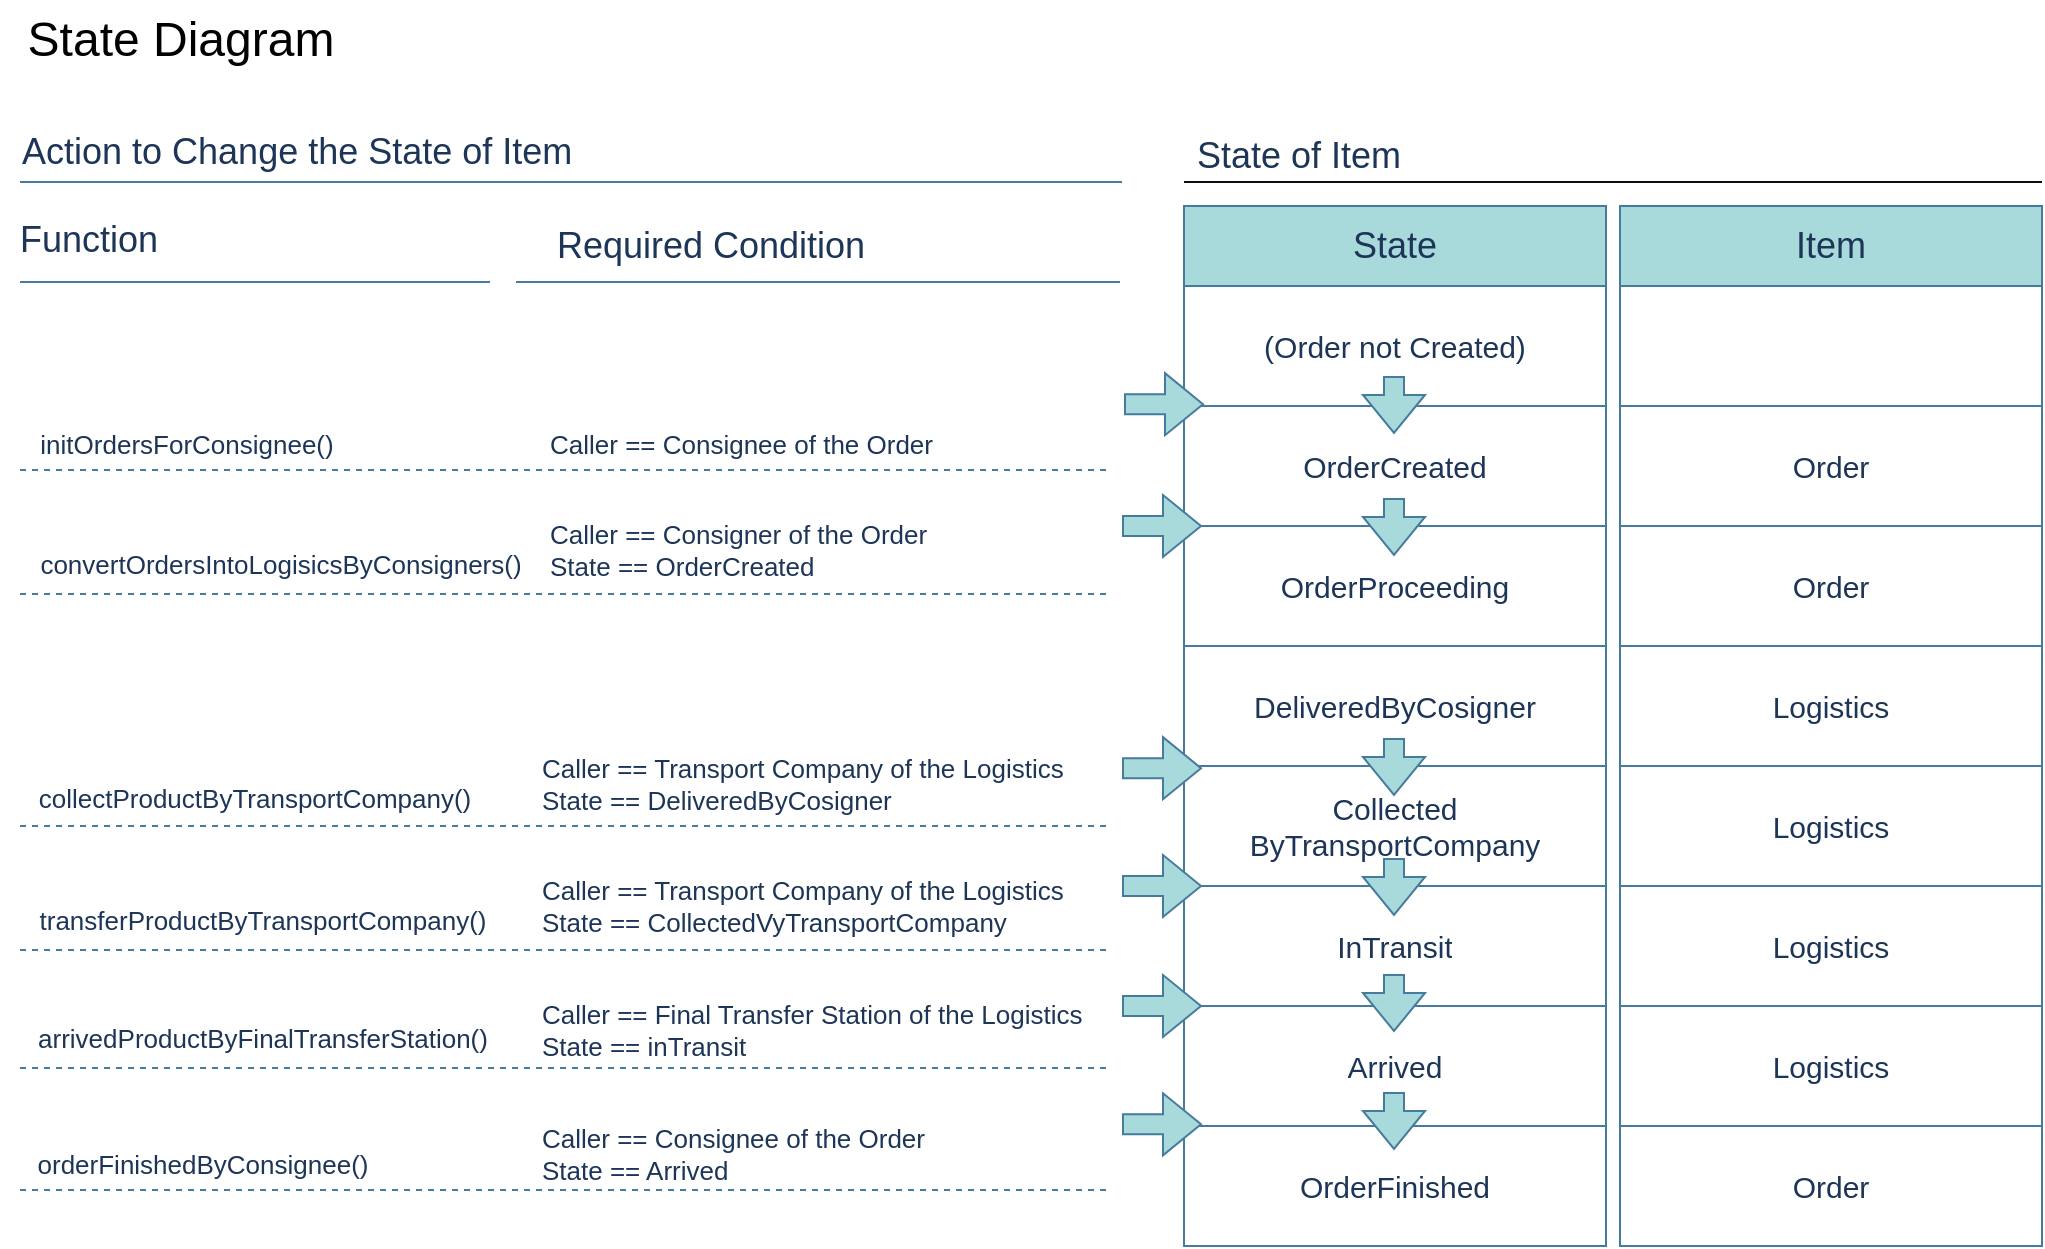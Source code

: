 <mxfile version="21.3.7" type="github">
  <diagram name="第 1 页" id="huAepPnncW1xGeGL0CtJ">
    <mxGraphModel dx="1272" dy="768" grid="0" gridSize="10" guides="1" tooltips="1" connect="1" arrows="1" fold="1" page="1" pageScale="1" pageWidth="1100" pageHeight="850" background="#ffffff" math="0" shadow="0">
      <root>
        <mxCell id="0" />
        <mxCell id="1" parent="0" />
        <mxCell id="AWEhoXxBnMVrFFx_qnBk-1" value="&lt;font style=&quot;font-weight: normal;&quot; color=&quot;#000000&quot;&gt;State Diagram&lt;/font&gt;" style="text;strokeColor=none;fillColor=none;html=1;fontSize=24;fontStyle=1;verticalAlign=middle;align=center;fontColor=#1D3557;rounded=1;labelBackgroundColor=none;" vertex="1" parent="1">
          <mxGeometry x="100" y="40" width="100" height="40" as="geometry" />
        </mxCell>
        <mxCell id="AWEhoXxBnMVrFFx_qnBk-3" value="&lt;font style=&quot;font-size: 18px;&quot;&gt;Action to Change the State of Item&lt;/font&gt;" style="text;html=1;align=left;verticalAlign=middle;resizable=0;points=[];autosize=1;strokeColor=none;fillColor=none;fontColor=#1D3557;" vertex="1" parent="1">
          <mxGeometry x="69" y="99" width="293" height="34" as="geometry" />
        </mxCell>
        <mxCell id="AWEhoXxBnMVrFFx_qnBk-4" value="" style="line;strokeWidth=1;align=left;verticalAlign=middle;spacingTop=-1;spacingLeft=3;spacingRight=3;rotatable=0;labelPosition=right;points=[];portConstraint=eastwest;strokeColor=#457B9D;fillColor=#457B9D;" vertex="1" parent="1">
          <mxGeometry x="70" y="127" width="551" height="8" as="geometry" />
        </mxCell>
        <mxCell id="AWEhoXxBnMVrFFx_qnBk-6" value="&lt;font style=&quot;font-size: 18px;&quot;&gt;Function&lt;/font&gt;" style="text;html=1;align=center;verticalAlign=middle;resizable=0;points=[];autosize=1;strokeColor=none;fillColor=none;fontColor=#1D3557;" vertex="1" parent="1">
          <mxGeometry x="60" y="143" width="87" height="34" as="geometry" />
        </mxCell>
        <mxCell id="AWEhoXxBnMVrFFx_qnBk-7" value="&lt;font style=&quot;font-size: 18px;&quot;&gt;Required Condition&lt;/font&gt;" style="text;html=1;align=center;verticalAlign=middle;resizable=0;points=[];autosize=1;strokeColor=none;fillColor=none;fontColor=#1D3557;" vertex="1" parent="1">
          <mxGeometry x="328.5" y="146" width="172" height="34" as="geometry" />
        </mxCell>
        <mxCell id="AWEhoXxBnMVrFFx_qnBk-9" value="" style="line;strokeWidth=1;align=left;verticalAlign=middle;spacingTop=-1;spacingLeft=3;spacingRight=3;rotatable=0;labelPosition=right;points=[];portConstraint=eastwest;strokeColor=#457B9D;fillColor=#457B9D;" vertex="1" parent="1">
          <mxGeometry x="70" y="177" width="235" height="8" as="geometry" />
        </mxCell>
        <mxCell id="AWEhoXxBnMVrFFx_qnBk-10" value="" style="line;strokeWidth=1;align=left;verticalAlign=middle;spacingTop=-1;spacingLeft=3;spacingRight=3;rotatable=0;labelPosition=right;points=[];portConstraint=eastwest;strokeColor=#457B9D;" vertex="1" parent="1">
          <mxGeometry x="318" y="177" width="302" height="8" as="geometry" />
        </mxCell>
        <mxCell id="AWEhoXxBnMVrFFx_qnBk-11" value="" style="line;strokeWidth=1;align=left;verticalAlign=middle;spacingTop=-1;spacingLeft=3;spacingRight=3;rotatable=0;labelPosition=right;points=[];portConstraint=eastwest;strokeColor=#0d0d0d;" vertex="1" parent="1">
          <mxGeometry x="652" y="127" width="429" height="8" as="geometry" />
        </mxCell>
        <mxCell id="AWEhoXxBnMVrFFx_qnBk-12" value="&lt;span style=&quot;font-size: 18px;&quot;&gt;State of Item&lt;/span&gt;" style="text;html=1;align=center;verticalAlign=middle;resizable=0;points=[];autosize=1;strokeColor=none;fillColor=none;fontColor=#1D3557;" vertex="1" parent="1">
          <mxGeometry x="649" y="101" width="120" height="34" as="geometry" />
        </mxCell>
        <mxCell id="AWEhoXxBnMVrFFx_qnBk-27" value="&lt;font style=&quot;font-size: 18px;&quot;&gt;State&lt;/font&gt;" style="swimlane;fontStyle=0;childLayout=stackLayout;horizontal=1;startSize=40;horizontalStack=0;resizeParent=1;resizeParentMax=0;resizeLast=0;collapsible=1;marginBottom=0;whiteSpace=wrap;html=1;strokeColor=#457B9D;fontColor=#1D3557;fillColor=#A8DADC;" vertex="1" parent="1">
          <mxGeometry x="652" y="143" width="211" height="520" as="geometry" />
        </mxCell>
        <mxCell id="AWEhoXxBnMVrFFx_qnBk-50" value="&lt;font style=&quot;font-size: 15px;&quot;&gt;(Order not Created)&lt;/font&gt;" style="text;strokeColor=#457B9D;fillColor=none;align=center;verticalAlign=middle;spacingLeft=4;spacingRight=4;overflow=hidden;points=[[0,0.5],[1,0.5]];portConstraint=eastwest;rotatable=0;whiteSpace=wrap;html=1;fontColor=#1D3557;" vertex="1" parent="AWEhoXxBnMVrFFx_qnBk-27">
          <mxGeometry y="40" width="211" height="60" as="geometry" />
        </mxCell>
        <mxCell id="AWEhoXxBnMVrFFx_qnBk-54" value="&lt;font style=&quot;font-size: 15px;&quot;&gt;OrderCreated&lt;/font&gt;" style="text;strokeColor=#457B9D;fillColor=none;align=center;verticalAlign=middle;spacingLeft=4;spacingRight=4;overflow=hidden;points=[[0,0.5],[1,0.5]];portConstraint=eastwest;rotatable=0;whiteSpace=wrap;html=1;fontColor=#1D3557;" vertex="1" parent="AWEhoXxBnMVrFFx_qnBk-27">
          <mxGeometry y="100" width="211" height="60" as="geometry" />
        </mxCell>
        <mxCell id="AWEhoXxBnMVrFFx_qnBk-78" value="" style="shape=flexArrow;endArrow=classic;html=1;rounded=0;strokeColor=#457B9D;fontColor=#1D3557;fillColor=#A8DADC;" edge="1" parent="AWEhoXxBnMVrFFx_qnBk-27">
          <mxGeometry width="50" height="50" relative="1" as="geometry">
            <mxPoint x="105" y="146" as="sourcePoint" />
            <mxPoint x="105" y="175" as="targetPoint" />
          </mxGeometry>
        </mxCell>
        <mxCell id="AWEhoXxBnMVrFFx_qnBk-61" value="&lt;font style=&quot;font-size: 15px;&quot;&gt;OrderProceeding&lt;/font&gt;" style="text;strokeColor=none;fillColor=none;align=center;verticalAlign=middle;spacingLeft=4;spacingRight=4;overflow=hidden;points=[[0,0.5],[1,0.5]];portConstraint=eastwest;rotatable=0;whiteSpace=wrap;html=1;fontColor=#1D3557;" vertex="1" parent="AWEhoXxBnMVrFFx_qnBk-27">
          <mxGeometry y="160" width="211" height="60" as="geometry" />
        </mxCell>
        <mxCell id="AWEhoXxBnMVrFFx_qnBk-60" value="&lt;font style=&quot;font-size: 15px;&quot;&gt;DeliveredByCosigner&lt;/font&gt;" style="text;strokeColor=#457B9D;fillColor=none;align=center;verticalAlign=middle;spacingLeft=4;spacingRight=4;overflow=hidden;points=[[0,0.5],[1,0.5]];portConstraint=eastwest;rotatable=0;whiteSpace=wrap;html=1;fontColor=#1D3557;" vertex="1" parent="AWEhoXxBnMVrFFx_qnBk-27">
          <mxGeometry y="220" width="211" height="60" as="geometry" />
        </mxCell>
        <mxCell id="AWEhoXxBnMVrFFx_qnBk-59" value="&lt;font style=&quot;font-size: 15px;&quot;&gt;Collected&lt;br&gt;ByTransportCompany&lt;/font&gt;" style="text;strokeColor=#457B9D;fillColor=none;align=center;verticalAlign=middle;spacingLeft=4;spacingRight=4;overflow=hidden;points=[[0,0.5],[1,0.5]];portConstraint=eastwest;rotatable=0;whiteSpace=wrap;html=1;fontColor=#1D3557;" vertex="1" parent="AWEhoXxBnMVrFFx_qnBk-27">
          <mxGeometry y="280" width="211" height="60" as="geometry" />
        </mxCell>
        <mxCell id="AWEhoXxBnMVrFFx_qnBk-58" value="&lt;font style=&quot;font-size: 15px;&quot;&gt;InTransit&lt;/font&gt;" style="text;strokeColor=#457B9D;fillColor=none;align=center;verticalAlign=middle;spacingLeft=4;spacingRight=4;overflow=hidden;points=[[0,0.5],[1,0.5]];portConstraint=eastwest;rotatable=0;whiteSpace=wrap;html=1;fontColor=#1D3557;" vertex="1" parent="AWEhoXxBnMVrFFx_qnBk-27">
          <mxGeometry y="340" width="211" height="60" as="geometry" />
        </mxCell>
        <mxCell id="AWEhoXxBnMVrFFx_qnBk-57" value="&lt;font style=&quot;font-size: 15px;&quot;&gt;Arrived&lt;/font&gt;" style="text;strokeColor=#457B9D;fillColor=none;align=center;verticalAlign=middle;spacingLeft=4;spacingRight=4;overflow=hidden;points=[[0,0.5],[1,0.5]];portConstraint=eastwest;rotatable=0;whiteSpace=wrap;html=1;fontColor=#1D3557;" vertex="1" parent="AWEhoXxBnMVrFFx_qnBk-27">
          <mxGeometry y="400" width="211" height="60" as="geometry" />
        </mxCell>
        <mxCell id="AWEhoXxBnMVrFFx_qnBk-81" value="&lt;font style=&quot;font-size: 15px;&quot;&gt;OrderFinished&lt;/font&gt;" style="text;strokeColor=#457B9D;fillColor=none;align=center;verticalAlign=middle;spacingLeft=4;spacingRight=4;overflow=hidden;points=[[0,0.5],[1,0.5]];portConstraint=eastwest;rotatable=0;whiteSpace=wrap;html=1;fontColor=#1D3557;" vertex="1" parent="AWEhoXxBnMVrFFx_qnBk-27">
          <mxGeometry y="460" width="211" height="60" as="geometry" />
        </mxCell>
        <mxCell id="AWEhoXxBnMVrFFx_qnBk-72" value="" style="shape=flexArrow;endArrow=classic;html=1;rounded=0;strokeColor=#457B9D;fontColor=#1D3557;fillColor=#A8DADC;" edge="1" parent="AWEhoXxBnMVrFFx_qnBk-27">
          <mxGeometry width="50" height="50" relative="1" as="geometry">
            <mxPoint x="105" y="384" as="sourcePoint" />
            <mxPoint x="105" y="413" as="targetPoint" />
          </mxGeometry>
        </mxCell>
        <mxCell id="AWEhoXxBnMVrFFx_qnBk-76" value="" style="shape=flexArrow;endArrow=classic;html=1;rounded=0;strokeColor=#457B9D;fontColor=#1D3557;fillColor=#A8DADC;" edge="1" parent="AWEhoXxBnMVrFFx_qnBk-27">
          <mxGeometry width="50" height="50" relative="1" as="geometry">
            <mxPoint x="105" y="326" as="sourcePoint" />
            <mxPoint x="105" y="355" as="targetPoint" />
          </mxGeometry>
        </mxCell>
        <mxCell id="AWEhoXxBnMVrFFx_qnBk-75" value="" style="shape=flexArrow;endArrow=classic;html=1;rounded=0;strokeColor=#457B9D;fontColor=#1D3557;fillColor=#A8DADC;" edge="1" parent="AWEhoXxBnMVrFFx_qnBk-27">
          <mxGeometry width="50" height="50" relative="1" as="geometry">
            <mxPoint x="105" y="266" as="sourcePoint" />
            <mxPoint x="105" y="295" as="targetPoint" />
          </mxGeometry>
        </mxCell>
        <mxCell id="AWEhoXxBnMVrFFx_qnBk-77" value="" style="shape=flexArrow;endArrow=classic;html=1;rounded=0;strokeColor=#457B9D;fontColor=#1D3557;fillColor=#A8DADC;" edge="1" parent="AWEhoXxBnMVrFFx_qnBk-27">
          <mxGeometry width="50" height="50" relative="1" as="geometry">
            <mxPoint x="105" y="85" as="sourcePoint" />
            <mxPoint x="105" y="114" as="targetPoint" />
          </mxGeometry>
        </mxCell>
        <mxCell id="AWEhoXxBnMVrFFx_qnBk-82" value="" style="shape=flexArrow;endArrow=classic;html=1;rounded=0;strokeColor=#457B9D;fontColor=#1D3557;fillColor=#A8DADC;" edge="1" parent="AWEhoXxBnMVrFFx_qnBk-27">
          <mxGeometry width="50" height="50" relative="1" as="geometry">
            <mxPoint x="105" y="443" as="sourcePoint" />
            <mxPoint x="105" y="472" as="targetPoint" />
          </mxGeometry>
        </mxCell>
        <mxCell id="AWEhoXxBnMVrFFx_qnBk-87" value="" style="shape=flexArrow;endArrow=classic;html=1;rounded=0;strokeColor=#457B9D;fontColor=#1D3557;fillColor=#A8DADC;" edge="1" parent="AWEhoXxBnMVrFFx_qnBk-27">
          <mxGeometry width="50" height="50" relative="1" as="geometry">
            <mxPoint x="-30" y="99.09" as="sourcePoint" />
            <mxPoint x="10" y="99.09" as="targetPoint" />
          </mxGeometry>
        </mxCell>
        <mxCell id="AWEhoXxBnMVrFFx_qnBk-38" value="&lt;font style=&quot;font-size: 18px;&quot;&gt;Item&lt;/font&gt;" style="swimlane;fontStyle=0;childLayout=stackLayout;horizontal=1;startSize=40;horizontalStack=0;resizeParent=1;resizeParentMax=0;resizeLast=0;collapsible=1;marginBottom=0;whiteSpace=wrap;html=1;strokeColor=#457B9D;fontColor=#1D3557;fillColor=#A8DADC;" vertex="1" parent="1">
          <mxGeometry x="870" y="143" width="211" height="520" as="geometry" />
        </mxCell>
        <mxCell id="AWEhoXxBnMVrFFx_qnBk-65" value="" style="text;strokeColor=#457B9D;fillColor=none;align=center;verticalAlign=middle;spacingLeft=4;spacingRight=4;overflow=hidden;points=[[0,0.5],[1,0.5]];portConstraint=eastwest;rotatable=0;whiteSpace=wrap;html=1;fontColor=#1D3557;" vertex="1" parent="AWEhoXxBnMVrFFx_qnBk-38">
          <mxGeometry y="40" width="211" height="60" as="geometry" />
        </mxCell>
        <mxCell id="AWEhoXxBnMVrFFx_qnBk-71" value="&lt;font style=&quot;font-size: 15px;&quot;&gt;Order&lt;/font&gt;" style="text;strokeColor=#457B9D;fillColor=none;align=center;verticalAlign=middle;spacingLeft=4;spacingRight=4;overflow=hidden;points=[[0,0.5],[1,0.5]];portConstraint=eastwest;rotatable=0;whiteSpace=wrap;html=1;fontColor=#1D3557;" vertex="1" parent="AWEhoXxBnMVrFFx_qnBk-38">
          <mxGeometry y="100" width="211" height="60" as="geometry" />
        </mxCell>
        <mxCell id="AWEhoXxBnMVrFFx_qnBk-70" value="&lt;font style=&quot;font-size: 15px;&quot;&gt;Order&lt;/font&gt;" style="text;strokeColor=#457B9D;fillColor=none;align=center;verticalAlign=middle;spacingLeft=4;spacingRight=4;overflow=hidden;points=[[0,0.5],[1,0.5]];portConstraint=eastwest;rotatable=0;whiteSpace=wrap;html=1;fontColor=#1D3557;" vertex="1" parent="AWEhoXxBnMVrFFx_qnBk-38">
          <mxGeometry y="160" width="211" height="60" as="geometry" />
        </mxCell>
        <mxCell id="AWEhoXxBnMVrFFx_qnBk-69" value="&lt;font style=&quot;font-size: 15px;&quot;&gt;Logistics&lt;/font&gt;" style="text;strokeColor=#457B9D;fillColor=none;align=center;verticalAlign=middle;spacingLeft=4;spacingRight=4;overflow=hidden;points=[[0,0.5],[1,0.5]];portConstraint=eastwest;rotatable=0;whiteSpace=wrap;html=1;fontColor=#1D3557;" vertex="1" parent="AWEhoXxBnMVrFFx_qnBk-38">
          <mxGeometry y="220" width="211" height="60" as="geometry" />
        </mxCell>
        <mxCell id="AWEhoXxBnMVrFFx_qnBk-68" value="&lt;font style=&quot;font-size: 15px;&quot;&gt;Logistics&lt;/font&gt;" style="text;strokeColor=#457B9D;fillColor=none;align=center;verticalAlign=middle;spacingLeft=4;spacingRight=4;overflow=hidden;points=[[0,0.5],[1,0.5]];portConstraint=eastwest;rotatable=0;whiteSpace=wrap;html=1;fontColor=#1D3557;" vertex="1" parent="AWEhoXxBnMVrFFx_qnBk-38">
          <mxGeometry y="280" width="211" height="60" as="geometry" />
        </mxCell>
        <mxCell id="AWEhoXxBnMVrFFx_qnBk-67" value="&lt;font style=&quot;font-size: 15px;&quot;&gt;Logistics&lt;/font&gt;" style="text;strokeColor=#457B9D;fillColor=none;align=center;verticalAlign=middle;spacingLeft=4;spacingRight=4;overflow=hidden;points=[[0,0.5],[1,0.5]];portConstraint=eastwest;rotatable=0;whiteSpace=wrap;html=1;fontColor=#1D3557;" vertex="1" parent="AWEhoXxBnMVrFFx_qnBk-38">
          <mxGeometry y="340" width="211" height="60" as="geometry" />
        </mxCell>
        <mxCell id="AWEhoXxBnMVrFFx_qnBk-66" value="&lt;font style=&quot;font-size: 15px;&quot;&gt;Logistics&lt;/font&gt;" style="text;strokeColor=#457B9D;fillColor=none;align=center;verticalAlign=middle;spacingLeft=4;spacingRight=4;overflow=hidden;points=[[0,0.5],[1,0.5]];portConstraint=eastwest;rotatable=0;whiteSpace=wrap;html=1;fontColor=#1D3557;" vertex="1" parent="AWEhoXxBnMVrFFx_qnBk-38">
          <mxGeometry y="400" width="211" height="60" as="geometry" />
        </mxCell>
        <mxCell id="AWEhoXxBnMVrFFx_qnBk-83" value="&lt;font style=&quot;font-size: 15px;&quot;&gt;Order&lt;/font&gt;" style="text;strokeColor=#457B9D;fillColor=none;align=center;verticalAlign=middle;spacingLeft=4;spacingRight=4;overflow=hidden;points=[[0,0.5],[1,0.5]];portConstraint=eastwest;rotatable=0;whiteSpace=wrap;html=1;fontColor=#1D3557;" vertex="1" parent="AWEhoXxBnMVrFFx_qnBk-38">
          <mxGeometry y="460" width="211" height="60" as="geometry" />
        </mxCell>
        <mxCell id="AWEhoXxBnMVrFFx_qnBk-85" value="" style="shape=flexArrow;endArrow=classic;html=1;rounded=0;strokeColor=#457B9D;fontColor=#1D3557;fillColor=#A8DADC;" edge="1" parent="1">
          <mxGeometry width="50" height="50" relative="1" as="geometry">
            <mxPoint x="621" y="303" as="sourcePoint" />
            <mxPoint x="661" y="303" as="targetPoint" />
          </mxGeometry>
        </mxCell>
        <mxCell id="AWEhoXxBnMVrFFx_qnBk-90" value="" style="shape=flexArrow;endArrow=classic;html=1;rounded=0;strokeColor=#457B9D;fontColor=#1D3557;fillColor=#A8DADC;" edge="1" parent="1">
          <mxGeometry width="50" height="50" relative="1" as="geometry">
            <mxPoint x="621" y="483" as="sourcePoint" />
            <mxPoint x="661" y="483" as="targetPoint" />
          </mxGeometry>
        </mxCell>
        <mxCell id="AWEhoXxBnMVrFFx_qnBk-91" value="" style="shape=flexArrow;endArrow=classic;html=1;rounded=0;strokeColor=#457B9D;fontColor=#1D3557;fillColor=#A8DADC;" edge="1" parent="1">
          <mxGeometry width="50" height="50" relative="1" as="geometry">
            <mxPoint x="621" y="424.09" as="sourcePoint" />
            <mxPoint x="661" y="424.09" as="targetPoint" />
          </mxGeometry>
        </mxCell>
        <mxCell id="AWEhoXxBnMVrFFx_qnBk-89" value="" style="shape=flexArrow;endArrow=classic;html=1;rounded=0;strokeColor=#457B9D;fontColor=#1D3557;fillColor=#A8DADC;" edge="1" parent="1">
          <mxGeometry width="50" height="50" relative="1" as="geometry">
            <mxPoint x="621" y="543" as="sourcePoint" />
            <mxPoint x="661" y="543" as="targetPoint" />
          </mxGeometry>
        </mxCell>
        <mxCell id="AWEhoXxBnMVrFFx_qnBk-88" value="" style="shape=flexArrow;endArrow=classic;html=1;rounded=0;strokeColor=#457B9D;fontColor=#1D3557;fillColor=#A8DADC;" edge="1" parent="1">
          <mxGeometry width="50" height="50" relative="1" as="geometry">
            <mxPoint x="621" y="602.17" as="sourcePoint" />
            <mxPoint x="661" y="602.17" as="targetPoint" />
          </mxGeometry>
        </mxCell>
        <mxCell id="AWEhoXxBnMVrFFx_qnBk-92" value="" style="endArrow=none;dashed=1;html=1;rounded=0;strokeColor=#457B9D;fontColor=#1D3557;fillColor=#A8DADC;" edge="1" parent="1">
          <mxGeometry width="50" height="50" relative="1" as="geometry">
            <mxPoint x="70" y="275" as="sourcePoint" />
            <mxPoint x="615" y="275" as="targetPoint" />
          </mxGeometry>
        </mxCell>
        <mxCell id="AWEhoXxBnMVrFFx_qnBk-93" value="" style="endArrow=none;dashed=1;html=1;rounded=0;strokeColor=#457B9D;fontColor=#1D3557;fillColor=#A8DADC;" edge="1" parent="1">
          <mxGeometry width="50" height="50" relative="1" as="geometry">
            <mxPoint x="70" y="337" as="sourcePoint" />
            <mxPoint x="615" y="337" as="targetPoint" />
          </mxGeometry>
        </mxCell>
        <mxCell id="AWEhoXxBnMVrFFx_qnBk-95" value="" style="endArrow=none;dashed=1;html=1;rounded=0;strokeColor=#457B9D;fontColor=#1D3557;fillColor=#A8DADC;" edge="1" parent="1">
          <mxGeometry width="50" height="50" relative="1" as="geometry">
            <mxPoint x="70" y="453" as="sourcePoint" />
            <mxPoint x="615" y="453" as="targetPoint" />
          </mxGeometry>
        </mxCell>
        <mxCell id="AWEhoXxBnMVrFFx_qnBk-96" value="" style="endArrow=none;dashed=1;html=1;rounded=0;strokeColor=#457B9D;fontColor=#1D3557;fillColor=#A8DADC;" edge="1" parent="1">
          <mxGeometry width="50" height="50" relative="1" as="geometry">
            <mxPoint x="70" y="515" as="sourcePoint" />
            <mxPoint x="615" y="515" as="targetPoint" />
          </mxGeometry>
        </mxCell>
        <mxCell id="AWEhoXxBnMVrFFx_qnBk-97" value="" style="endArrow=none;dashed=1;html=1;rounded=0;strokeColor=#457B9D;fontColor=#1D3557;fillColor=#A8DADC;" edge="1" parent="1">
          <mxGeometry width="50" height="50" relative="1" as="geometry">
            <mxPoint x="70" y="574" as="sourcePoint" />
            <mxPoint x="615" y="574" as="targetPoint" />
          </mxGeometry>
        </mxCell>
        <mxCell id="AWEhoXxBnMVrFFx_qnBk-98" value="" style="endArrow=none;dashed=1;html=1;rounded=0;strokeColor=#457B9D;fontColor=#1D3557;fillColor=#A8DADC;" edge="1" parent="1">
          <mxGeometry width="50" height="50" relative="1" as="geometry">
            <mxPoint x="70" y="635" as="sourcePoint" />
            <mxPoint x="615" y="635" as="targetPoint" />
          </mxGeometry>
        </mxCell>
        <mxCell id="AWEhoXxBnMVrFFx_qnBk-99" value="&lt;font style=&quot;font-size: 13px;&quot;&gt;initOrdersForConsignee()&lt;/font&gt;" style="text;html=1;align=center;verticalAlign=middle;resizable=0;points=[];autosize=1;strokeColor=none;fillColor=none;fontColor=#1D3557;" vertex="1" parent="1">
          <mxGeometry x="70" y="248" width="165" height="28" as="geometry" />
        </mxCell>
        <mxCell id="AWEhoXxBnMVrFFx_qnBk-100" value="&lt;font style=&quot;font-size: 13px;&quot;&gt;convertOrdersIntoLogisicsByConsigners()&lt;/font&gt;" style="text;html=1;align=center;verticalAlign=middle;resizable=0;points=[];autosize=1;strokeColor=none;fillColor=none;fontColor=#1D3557;" vertex="1" parent="1">
          <mxGeometry x="70" y="308" width="259" height="28" as="geometry" />
        </mxCell>
        <mxCell id="AWEhoXxBnMVrFFx_qnBk-101" value="&lt;font style=&quot;font-size: 13px;&quot;&gt;collectProductByTransportCompany()&lt;/font&gt;" style="text;html=1;align=center;verticalAlign=middle;resizable=0;points=[];autosize=1;strokeColor=none;fillColor=none;fontColor=#1D3557;" vertex="1" parent="1">
          <mxGeometry x="70" y="425" width="234" height="28" as="geometry" />
        </mxCell>
        <mxCell id="AWEhoXxBnMVrFFx_qnBk-102" value="&lt;font style=&quot;font-size: 13px;&quot;&gt;transferProductByTransportCompany()&lt;/font&gt;" style="text;html=1;align=center;verticalAlign=middle;resizable=0;points=[];autosize=1;strokeColor=none;fillColor=none;fontColor=#1D3557;" vertex="1" parent="1">
          <mxGeometry x="70" y="486" width="241" height="28" as="geometry" />
        </mxCell>
        <mxCell id="AWEhoXxBnMVrFFx_qnBk-103" value="&lt;font style=&quot;font-size: 13px;&quot;&gt;arrivedProductByFinalTransferStation()&lt;/font&gt;" style="text;html=1;align=center;verticalAlign=middle;resizable=0;points=[];autosize=1;strokeColor=none;fillColor=none;fontColor=#1D3557;" vertex="1" parent="1">
          <mxGeometry x="69" y="545" width="243" height="28" as="geometry" />
        </mxCell>
        <mxCell id="AWEhoXxBnMVrFFx_qnBk-104" value="&lt;font style=&quot;font-size: 13px;&quot;&gt;orderFinishedByConsignee()&lt;/font&gt;" style="text;html=1;align=center;verticalAlign=middle;resizable=0;points=[];autosize=1;strokeColor=none;fillColor=none;fontColor=#1D3557;" vertex="1" parent="1">
          <mxGeometry x="69" y="608" width="183" height="28" as="geometry" />
        </mxCell>
        <mxCell id="AWEhoXxBnMVrFFx_qnBk-106" value="&lt;font style=&quot;font-size: 13px;&quot;&gt;Caller == Consignee of the Order&lt;/font&gt;" style="text;html=1;align=left;verticalAlign=middle;resizable=0;points=[];autosize=1;strokeColor=none;fillColor=none;fontColor=#1D3557;" vertex="1" parent="1">
          <mxGeometry x="333" y="248" width="210" height="28" as="geometry" />
        </mxCell>
        <mxCell id="AWEhoXxBnMVrFFx_qnBk-107" value="&lt;font style=&quot;font-size: 13px;&quot;&gt;Caller == Consigner of the Order&lt;br&gt;State == OrderCreated&amp;nbsp;&lt;/font&gt;" style="text;html=1;align=left;verticalAlign=middle;resizable=0;points=[];autosize=1;strokeColor=none;fillColor=none;fontColor=#1D3557;" vertex="1" parent="1">
          <mxGeometry x="333" y="293" width="207" height="43" as="geometry" />
        </mxCell>
        <mxCell id="AWEhoXxBnMVrFFx_qnBk-108" value="&lt;font style=&quot;font-size: 13px;&quot;&gt;Caller == Transport Company of the Logistics&lt;br&gt;State == DeliveredByCosigner&lt;/font&gt;" style="text;html=1;align=left;verticalAlign=middle;resizable=0;points=[];autosize=1;strokeColor=none;fillColor=none;fontColor=#1D3557;" vertex="1" parent="1">
          <mxGeometry x="329" y="410" width="279" height="43" as="geometry" />
        </mxCell>
        <mxCell id="AWEhoXxBnMVrFFx_qnBk-109" value="&lt;font style=&quot;font-size: 13px;&quot;&gt;Caller == Transport Company of the Logistics&lt;br&gt;State == CollectedVyTransportCompany&lt;/font&gt;" style="text;html=1;align=left;verticalAlign=middle;resizable=0;points=[];autosize=1;strokeColor=none;fillColor=none;fontColor=#1D3557;" vertex="1" parent="1">
          <mxGeometry x="329" y="471" width="279" height="43" as="geometry" />
        </mxCell>
        <mxCell id="AWEhoXxBnMVrFFx_qnBk-111" value="&lt;font style=&quot;font-size: 13px;&quot;&gt;Caller == Final Transfer Station of the Logistics&lt;br&gt;State == inTransit&amp;nbsp;&lt;/font&gt;" style="text;html=1;align=left;verticalAlign=middle;resizable=0;points=[];autosize=1;strokeColor=none;fillColor=none;fontColor=#1D3557;" vertex="1" parent="1">
          <mxGeometry x="328.5" y="533" width="288" height="43" as="geometry" />
        </mxCell>
        <mxCell id="AWEhoXxBnMVrFFx_qnBk-112" value="&lt;font style=&quot;font-size: 13px;&quot;&gt;Caller == Consignee of the Order&lt;br&gt;State == Arrived&lt;/font&gt;" style="text;html=1;align=left;verticalAlign=middle;resizable=0;points=[];autosize=1;strokeColor=none;fillColor=none;fontColor=#1D3557;" vertex="1" parent="1">
          <mxGeometry x="328.5" y="595" width="210" height="43" as="geometry" />
        </mxCell>
      </root>
    </mxGraphModel>
  </diagram>
</mxfile>
